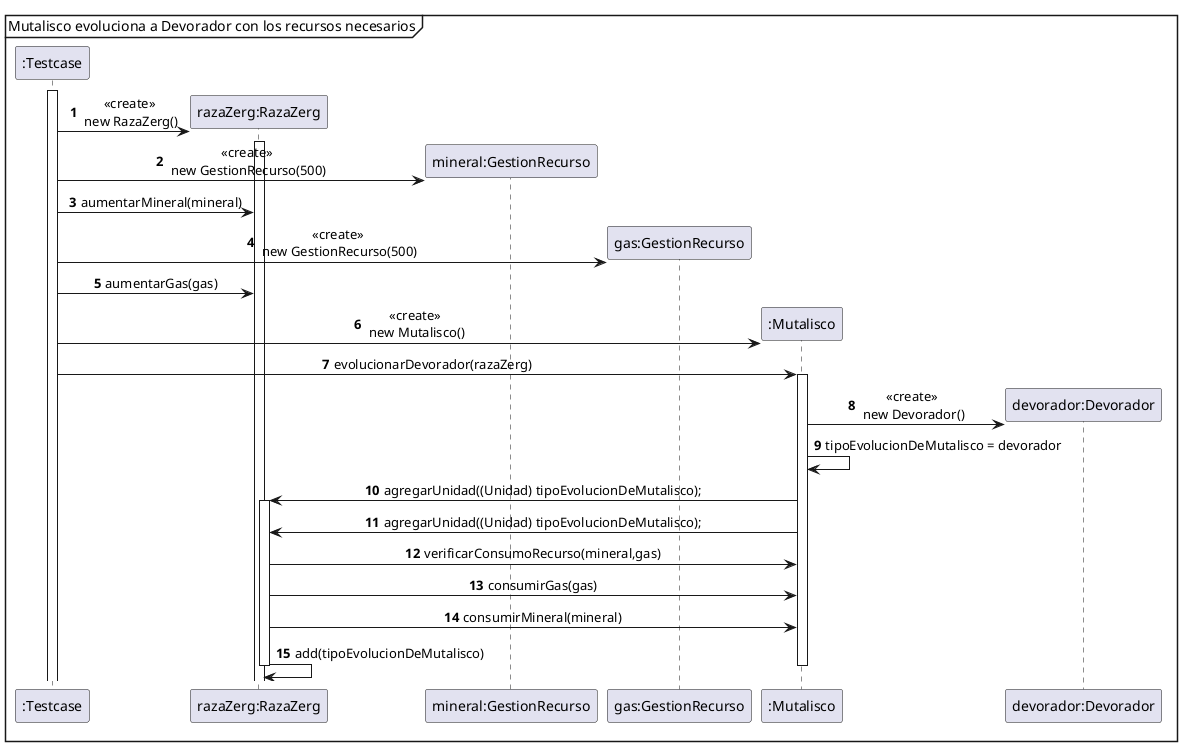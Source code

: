 @startuml
mainframe Mutalisco evoluciona a Devorador con los recursos necesarios
activate ":Testcase"
autonumber
skinparam sequenceMessageAlign center


":Testcase" -> "razaZerg:RazaZerg" **: <<create>>\n new RazaZerg()
activate "razaZerg:RazaZerg"
":Testcase" -> "mineral:GestionRecurso" **: <<create>>\n new GestionRecurso(500)

":Testcase" -> "razaZerg:RazaZerg" : aumentarMineral(mineral)
":Testcase" -> "gas:GestionRecurso" **: <<create>>\n new GestionRecurso(500)
":Testcase" -> "razaZerg:RazaZerg" : aumentarGas(gas)
":Testcase" -> ":Mutalisco" **: <<create>>\n new Mutalisco()
":Testcase" -> ":Mutalisco" : evolucionarDevorador(razaZerg)
activate ":Mutalisco"
":Mutalisco" -> "devorador:Devorador" **: <<create>>\n new Devorador()
":Mutalisco" -> ":Mutalisco" : tipoEvolucionDeMutalisco = devorador
":Mutalisco" -> "razaZerg:RazaZerg" : agregarUnidad((Unidad) tipoEvolucionDeMutalisco);
activate "razaZerg:RazaZerg"
":Mutalisco" -> "razaZerg:RazaZerg" : agregarUnidad((Unidad) tipoEvolucionDeMutalisco);
"razaZerg:RazaZerg" -> ":Mutalisco" : verificarConsumoRecurso(mineral,gas)
"razaZerg:RazaZerg" -> ":Mutalisco" : consumirGas(gas)
"razaZerg:RazaZerg" -> ":Mutalisco" : consumirMineral(mineral)
"razaZerg:RazaZerg" -> "razaZerg:RazaZerg" : add(tipoEvolucionDeMutalisco)
deactivate ":Mutalisco"
deactivate "razaZerg:RazaZerg"
@enduml

